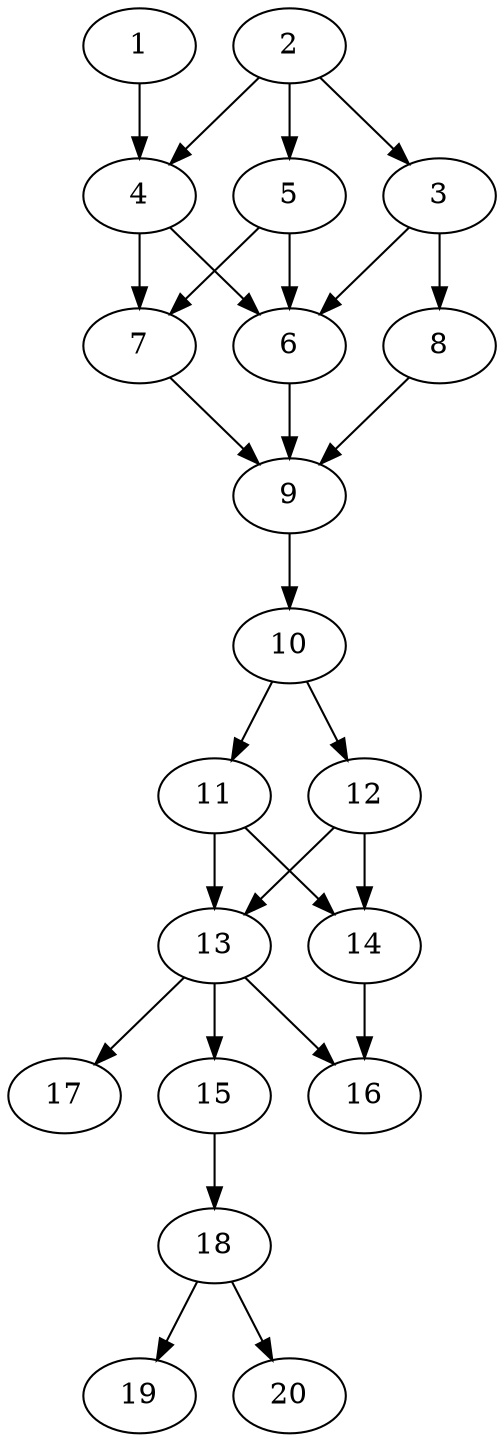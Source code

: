 // DAG automatically generated by daggen at Sat Jul 27 15:36:52 2019
// ./daggen --dot -n 20 --ccr 0.3 --fat 0.4 --regular 0.5 --density 0.8 --mindata 5242880 --maxdata 52428800 
digraph G {
  1 [size="84305920", alpha="0.15", expect_size="25291776"] 
  1 -> 4 [size ="25291776"]
  2 [size="77277867", alpha="0.10", expect_size="23183360"] 
  2 -> 3 [size ="23183360"]
  2 -> 4 [size ="23183360"]
  2 -> 5 [size ="23183360"]
  3 [size="70198613", alpha="0.07", expect_size="21059584"] 
  3 -> 6 [size ="21059584"]
  3 -> 8 [size ="21059584"]
  4 [size="172782933", alpha="0.13", expect_size="51834880"] 
  4 -> 6 [size ="51834880"]
  4 -> 7 [size ="51834880"]
  5 [size="171141120", alpha="0.04", expect_size="51342336"] 
  5 -> 6 [size ="51342336"]
  5 -> 7 [size ="51342336"]
  6 [size="65658880", alpha="0.12", expect_size="19697664"] 
  6 -> 9 [size ="19697664"]
  7 [size="116087467", alpha="0.12", expect_size="34826240"] 
  7 -> 9 [size ="34826240"]
  8 [size="37184853", alpha="0.06", expect_size="11155456"] 
  8 -> 9 [size ="11155456"]
  9 [size="59914240", alpha="0.15", expect_size="17974272"] 
  9 -> 10 [size ="17974272"]
  10 [size="132563627", alpha="0.17", expect_size="39769088"] 
  10 -> 11 [size ="39769088"]
  10 -> 12 [size ="39769088"]
  11 [size="90279253", alpha="0.18", expect_size="27083776"] 
  11 -> 13 [size ="27083776"]
  11 -> 14 [size ="27083776"]
  12 [size="47216640", alpha="0.10", expect_size="14164992"] 
  12 -> 13 [size ="14164992"]
  12 -> 14 [size ="14164992"]
  13 [size="127761067", alpha="0.18", expect_size="38328320"] 
  13 -> 15 [size ="38328320"]
  13 -> 16 [size ="38328320"]
  13 -> 17 [size ="38328320"]
  14 [size="28426240", alpha="0.05", expect_size="8527872"] 
  14 -> 16 [size ="8527872"]
  15 [size="133611520", alpha="0.01", expect_size="40083456"] 
  15 -> 18 [size ="40083456"]
  16 [size="161327787", alpha="0.17", expect_size="48398336"] 
  17 [size="97792000", alpha="0.03", expect_size="29337600"] 
  18 [size="31508480", alpha="0.04", expect_size="9452544"] 
  18 -> 19 [size ="9452544"]
  18 -> 20 [size ="9452544"]
  19 [size="81462613", alpha="0.06", expect_size="24438784"] 
  20 [size="44980907", alpha="0.03", expect_size="13494272"] 
}
